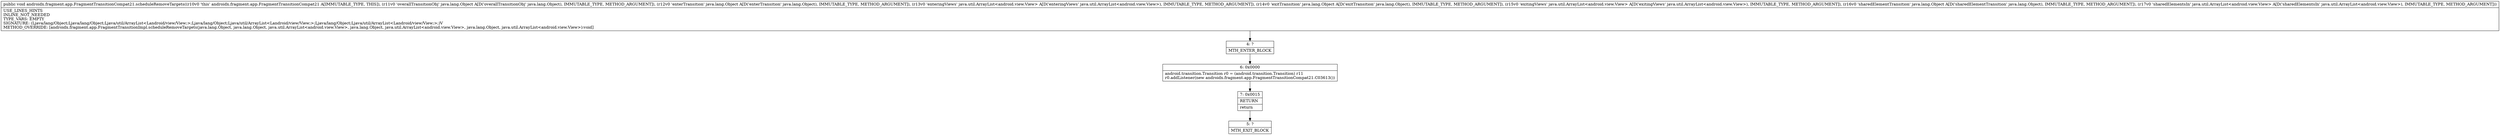 digraph "CFG forandroidx.fragment.app.FragmentTransitionCompat21.scheduleRemoveTargets(Ljava\/lang\/Object;Ljava\/lang\/Object;Ljava\/util\/ArrayList;Ljava\/lang\/Object;Ljava\/util\/ArrayList;Ljava\/lang\/Object;Ljava\/util\/ArrayList;)V" {
Node_4 [shape=record,label="{4\:\ ?|MTH_ENTER_BLOCK\l}"];
Node_6 [shape=record,label="{6\:\ 0x0000|android.transition.Transition r0 = (android.transition.Transition) r11\lr0.addListener(new androidx.fragment.app.FragmentTransitionCompat21.C03613())\l}"];
Node_7 [shape=record,label="{7\:\ 0x0015|RETURN\l|return\l}"];
Node_5 [shape=record,label="{5\:\ ?|MTH_EXIT_BLOCK\l}"];
MethodNode[shape=record,label="{public void androidx.fragment.app.FragmentTransitionCompat21.scheduleRemoveTargets((r10v0 'this' androidx.fragment.app.FragmentTransitionCompat21 A[IMMUTABLE_TYPE, THIS]), (r11v0 'overallTransitionObj' java.lang.Object A[D('overallTransitionObj' java.lang.Object), IMMUTABLE_TYPE, METHOD_ARGUMENT]), (r12v0 'enterTransition' java.lang.Object A[D('enterTransition' java.lang.Object), IMMUTABLE_TYPE, METHOD_ARGUMENT]), (r13v0 'enteringViews' java.util.ArrayList\<android.view.View\> A[D('enteringViews' java.util.ArrayList\<android.view.View\>), IMMUTABLE_TYPE, METHOD_ARGUMENT]), (r14v0 'exitTransition' java.lang.Object A[D('exitTransition' java.lang.Object), IMMUTABLE_TYPE, METHOD_ARGUMENT]), (r15v0 'exitingViews' java.util.ArrayList\<android.view.View\> A[D('exitingViews' java.util.ArrayList\<android.view.View\>), IMMUTABLE_TYPE, METHOD_ARGUMENT]), (r16v0 'sharedElementTransition' java.lang.Object A[D('sharedElementTransition' java.lang.Object), IMMUTABLE_TYPE, METHOD_ARGUMENT]), (r17v0 'sharedElementsIn' java.util.ArrayList\<android.view.View\> A[D('sharedElementsIn' java.util.ArrayList\<android.view.View\>), IMMUTABLE_TYPE, METHOD_ARGUMENT]))  | USE_LINES_HINTS\lINLINE_NOT_NEEDED\lTYPE_VARS: EMPTY\lSIGNATURE: (Ljava\/lang\/Object;Ljava\/lang\/Object;Ljava\/util\/ArrayList\<Landroid\/view\/View;\>;Ljava\/lang\/Object;Ljava\/util\/ArrayList\<Landroid\/view\/View;\>;Ljava\/lang\/Object;Ljava\/util\/ArrayList\<Landroid\/view\/View;\>;)V\lMETHOD_OVERRIDE: [androidx.fragment.app.FragmentTransitionImpl.scheduleRemoveTargets(java.lang.Object, java.lang.Object, java.util.ArrayList\<android.view.View\>, java.lang.Object, java.util.ArrayList\<android.view.View\>, java.lang.Object, java.util.ArrayList\<android.view.View\>):void]\l}"];
MethodNode -> Node_4;Node_4 -> Node_6;
Node_6 -> Node_7;
Node_7 -> Node_5;
}

